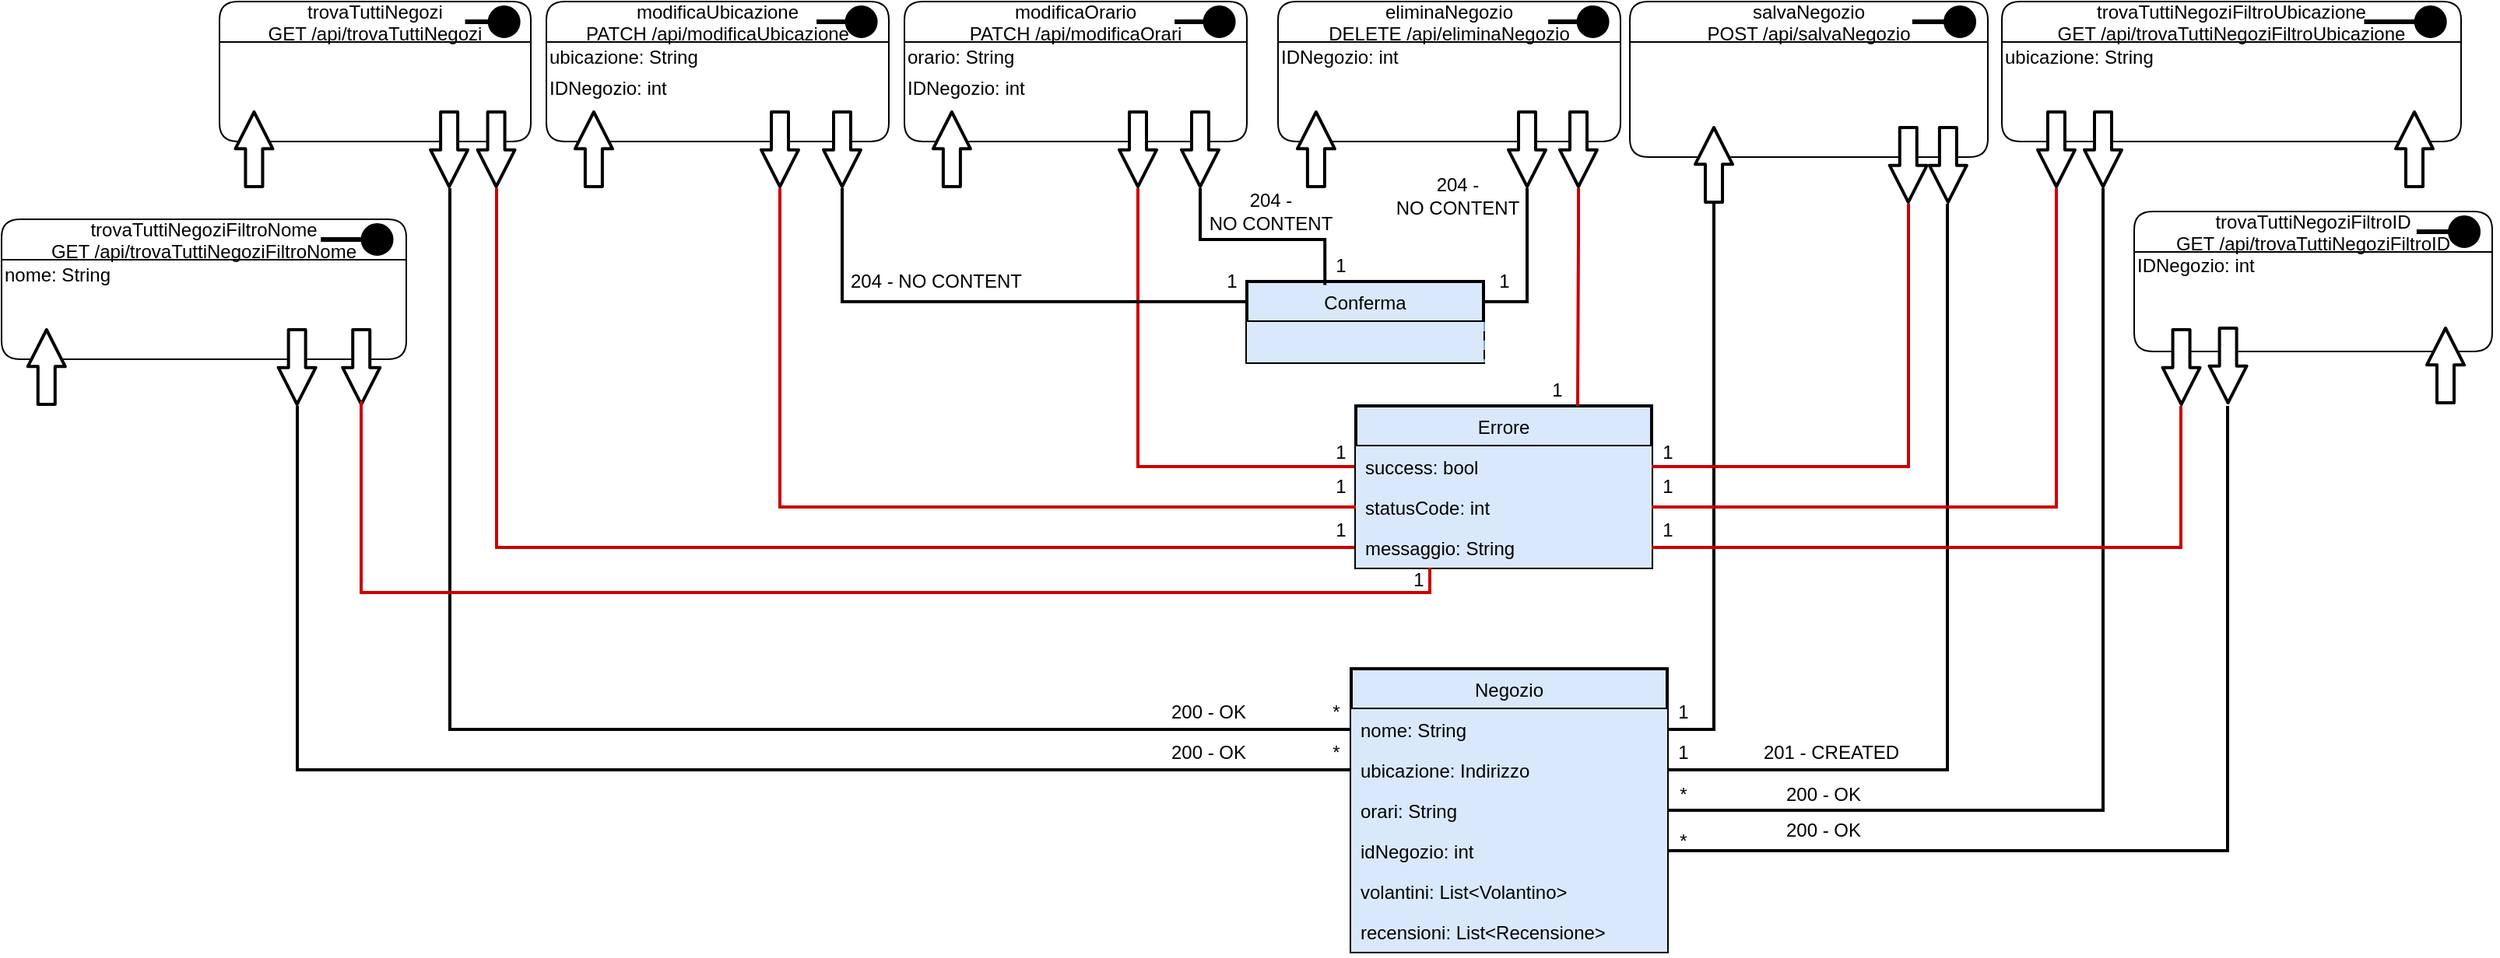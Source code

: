 <mxfile version="14.6.13" type="device"><diagram name="Page-1" id="efa7a0a1-bf9b-a30e-e6df-94a7791c09e9"><mxGraphModel dx="1278" dy="948" grid="1" gridSize="10" guides="1" tooltips="1" connect="1" arrows="1" fold="1" page="1" pageScale="1" pageWidth="826" pageHeight="1169" background="#ffffff" math="0" shadow="0"><root><mxCell id="0"/><mxCell id="1" parent="0"/><mxCell id="uqjgaTVG3SAcRJNr-vyV-13" value="Negozio" style="swimlane;fontStyle=0;align=center;verticalAlign=top;childLayout=stackLayout;horizontal=1;startSize=26;horizontalStack=0;resizeParent=1;resizeLast=0;collapsible=1;marginBottom=0;rounded=0;shadow=0;strokeWidth=2;fillColor=#dae8fc;" parent="1" vertex="1"><mxGeometry x="867" y="759" width="203" height="182" as="geometry"><mxRectangle x="870" y="640" width="160" height="26" as="alternateBounds"/></mxGeometry></mxCell><mxCell id="uqjgaTVG3SAcRJNr-vyV-14" value="nome: String" style="text;align=left;verticalAlign=top;spacingLeft=4;spacingRight=4;overflow=hidden;rotatable=0;points=[[0,0.5],[1,0.5]];portConstraint=eastwest;fillColor=#dae8fc;" parent="uqjgaTVG3SAcRJNr-vyV-13" vertex="1"><mxGeometry y="26" width="203" height="26" as="geometry"/></mxCell><mxCell id="uqjgaTVG3SAcRJNr-vyV-15" value="ubicazione: Indirizzo" style="text;align=left;verticalAlign=top;spacingLeft=4;spacingRight=4;overflow=hidden;rotatable=0;points=[[0,0.5],[1,0.5]];portConstraint=eastwest;rounded=0;shadow=0;html=0;fillColor=#dae8fc;" parent="uqjgaTVG3SAcRJNr-vyV-13" vertex="1"><mxGeometry y="52" width="203" height="26" as="geometry"/></mxCell><mxCell id="uqjgaTVG3SAcRJNr-vyV-16" value="orari: String" style="text;align=left;verticalAlign=top;spacingLeft=4;spacingRight=4;overflow=hidden;rotatable=0;points=[[0,0.5],[1,0.5]];portConstraint=eastwest;rounded=0;shadow=0;html=0;fillColor=#dae8fc;" parent="uqjgaTVG3SAcRJNr-vyV-13" vertex="1"><mxGeometry y="78" width="203" height="26" as="geometry"/></mxCell><mxCell id="uqjgaTVG3SAcRJNr-vyV-17" value="idNegozio: int" style="text;align=left;verticalAlign=top;spacingLeft=4;spacingRight=4;overflow=hidden;rotatable=0;points=[[0,0.5],[1,0.5]];portConstraint=eastwest;rounded=0;shadow=0;html=0;fillColor=#dae8fc;" parent="uqjgaTVG3SAcRJNr-vyV-13" vertex="1"><mxGeometry y="104" width="203" height="26" as="geometry"/></mxCell><mxCell id="YFoO6ORFEUp5DhpsUJtH-15" value="volantini: List&lt;Volantino&gt;" style="text;align=left;verticalAlign=top;spacingLeft=4;spacingRight=4;overflow=hidden;rotatable=0;points=[[0,0.5],[1,0.5]];portConstraint=eastwest;rounded=0;shadow=0;html=0;fillColor=#dae8fc;" parent="uqjgaTVG3SAcRJNr-vyV-13" vertex="1"><mxGeometry y="130" width="203" height="26" as="geometry"/></mxCell><mxCell id="YFoO6ORFEUp5DhpsUJtH-16" value="recensioni: List&lt;Recensione&gt;" style="text;align=left;verticalAlign=top;spacingLeft=4;spacingRight=4;overflow=hidden;rotatable=0;points=[[0,0.5],[1,0.5]];portConstraint=eastwest;rounded=0;shadow=0;html=0;fillColor=#dae8fc;" parent="uqjgaTVG3SAcRJNr-vyV-13" vertex="1"><mxGeometry y="156" width="203" height="26" as="geometry"/></mxCell><mxCell id="uqjgaTVG3SAcRJNr-vyV-42" value="Errore" style="swimlane;fontStyle=0;align=center;verticalAlign=top;childLayout=stackLayout;horizontal=1;startSize=26;horizontalStack=0;resizeParent=1;resizeLast=0;collapsible=1;marginBottom=0;rounded=0;shadow=0;strokeWidth=2;fillColor=#dae8fc;" parent="1" vertex="1"><mxGeometry x="870" y="590" width="190" height="104" as="geometry"><mxRectangle x="800" y="500" width="160" height="26" as="alternateBounds"/></mxGeometry></mxCell><mxCell id="uqjgaTVG3SAcRJNr-vyV-43" value="success: bool" style="text;align=left;verticalAlign=top;spacingLeft=4;spacingRight=4;overflow=hidden;rotatable=0;points=[[0,0.5],[1,0.5]];portConstraint=eastwest;fillColor=#dae8fc;" parent="uqjgaTVG3SAcRJNr-vyV-42" vertex="1"><mxGeometry y="26" width="190" height="26" as="geometry"/></mxCell><mxCell id="uqjgaTVG3SAcRJNr-vyV-44" value="statusCode: int" style="text;align=left;verticalAlign=top;spacingLeft=4;spacingRight=4;overflow=hidden;rotatable=0;points=[[0,0.5],[1,0.5]];portConstraint=eastwest;rounded=0;shadow=0;html=0;fillColor=#dae8fc;" parent="uqjgaTVG3SAcRJNr-vyV-42" vertex="1"><mxGeometry y="52" width="190" height="26" as="geometry"/></mxCell><mxCell id="uqjgaTVG3SAcRJNr-vyV-45" value="messaggio: String" style="text;align=left;verticalAlign=top;spacingLeft=4;spacingRight=4;overflow=hidden;rotatable=0;points=[[0,0.5],[1,0.5]];portConstraint=eastwest;rounded=0;shadow=0;html=0;fillColor=#dae8fc;" parent="uqjgaTVG3SAcRJNr-vyV-42" vertex="1"><mxGeometry y="78" width="190" height="26" as="geometry"/></mxCell><mxCell id="uqjgaTVG3SAcRJNr-vyV-80" value="" style="group" parent="1" vertex="1" connectable="0"><mxGeometry x="820" y="330" width="220" height="120" as="geometry"/></mxCell><mxCell id="uqjgaTVG3SAcRJNr-vyV-81" value="eliminaNegozio&#10;DELETE /api/eliminaNegozio" style="swimlane;fontStyle=0;childLayout=stackLayout;horizontal=1;startSize=26;fillColor=none;horizontalStack=0;resizeParent=1;resizeParentMax=0;resizeLast=0;collapsible=1;marginBottom=0;rounded=1;" parent="uqjgaTVG3SAcRJNr-vyV-80" vertex="1"><mxGeometry width="220" height="90" as="geometry"/></mxCell><mxCell id="uqjgaTVG3SAcRJNr-vyV-82" value="" style="html=1;verticalAlign=bottom;startArrow=circle;startFill=1;endArrow=none;startSize=6;endSize=8;endFill=0;strokeWidth=3;targetPerimeterSpacing=1;jumpSize=7;" parent="uqjgaTVG3SAcRJNr-vyV-80" edge="1"><mxGeometry width="80" relative="1" as="geometry"><mxPoint x="214.296" y="13" as="sourcePoint"/><mxPoint x="173.556" y="13" as="targetPoint"/></mxGeometry></mxCell><mxCell id="uqjgaTVG3SAcRJNr-vyV-83" value="" style="shape=flexArrow;endArrow=classic;html=1;targetPerimeterSpacing=1;strokeWidth=2;endWidth=11.034;endSize=7.228;fillColor=#ffffff;" parent="uqjgaTVG3SAcRJNr-vyV-80" edge="1"><mxGeometry width="50" height="50" relative="1" as="geometry"><mxPoint x="24.444" y="120" as="sourcePoint"/><mxPoint x="24.444" y="70" as="targetPoint"/></mxGeometry></mxCell><mxCell id="uqjgaTVG3SAcRJNr-vyV-84" value="" style="shape=flexArrow;endArrow=classic;html=1;targetPerimeterSpacing=1;strokeWidth=2;endWidth=11.034;endSize=7.228;fillColor=#ffffff;" parent="uqjgaTVG3SAcRJNr-vyV-80" edge="1"><mxGeometry width="50" height="50" relative="1" as="geometry"><mxPoint x="193" y="70" as="sourcePoint"/><mxPoint x="193" y="120" as="targetPoint"/></mxGeometry></mxCell><mxCell id="uqjgaTVG3SAcRJNr-vyV-85" value="" style="shape=flexArrow;endArrow=classic;html=1;targetPerimeterSpacing=1;strokeWidth=2;endWidth=11.034;endSize=7.228;fillColor=#ffffff;rounded=1;" parent="uqjgaTVG3SAcRJNr-vyV-80" edge="1"><mxGeometry width="50" height="50" relative="1" as="geometry"><mxPoint x="160.001" y="70.0" as="sourcePoint"/><mxPoint x="160.001" y="120" as="targetPoint"/></mxGeometry></mxCell><mxCell id="uqjgaTVG3SAcRJNr-vyV-86" value="IDNegozio: int" style="text;html=1;align=left;verticalAlign=middle;resizable=0;points=[];autosize=1;strokeColor=none;" parent="1" vertex="1"><mxGeometry x="820" y="356" width="90" height="20" as="geometry"/></mxCell><mxCell id="uqjgaTVG3SAcRJNr-vyV-87" value="" style="endArrow=none;html=1;targetPerimeterSpacing=1;strokeWidth=2;fillColor=#ffffff;edgeStyle=orthogonalEdgeStyle;rounded=0;endFill=0;entryX=1;entryY=0.25;entryDx=0;entryDy=0;" parent="1" target="uqjgaTVG3SAcRJNr-vyV-89" edge="1"><mxGeometry width="50" height="50" relative="1" as="geometry"><mxPoint x="980" y="450" as="sourcePoint"/><mxPoint x="1159" y="589.5" as="targetPoint"/><Array as="points"><mxPoint x="980" y="523"/></Array></mxGeometry></mxCell><mxCell id="uqjgaTVG3SAcRJNr-vyV-88" value="1" style="text;html=1;align=center;verticalAlign=middle;resizable=0;points=[];autosize=1;strokeColor=none;" parent="1" vertex="1"><mxGeometry x="955" y="500" width="20" height="20" as="geometry"/></mxCell><mxCell id="uqjgaTVG3SAcRJNr-vyV-89" value="Conferma" style="swimlane;fontStyle=0;align=center;verticalAlign=top;childLayout=stackLayout;horizontal=1;startSize=26;horizontalStack=0;resizeParent=1;resizeLast=0;collapsible=1;marginBottom=0;rounded=0;shadow=0;strokeWidth=2;fillColor=#dae8fc;swimlaneFillColor=none;separatorColor=#7EA6E0;noLabel=0;portConstraintRotation=0;" parent="1" vertex="1"><mxGeometry x="800" y="510" width="152" height="52" as="geometry"><mxRectangle x="1140" y="536" width="160" height="26" as="alternateBounds"/></mxGeometry></mxCell><mxCell id="uqjgaTVG3SAcRJNr-vyV-93" value="" style="text;align=left;verticalAlign=top;spacingLeft=4;spacingRight=4;overflow=hidden;rotatable=0;points=[[0,0.5],[1,0.5]];portConstraint=eastwest;rounded=0;shadow=0;html=0;fillColor=#dae8fc;" parent="uqjgaTVG3SAcRJNr-vyV-89" vertex="1"><mxGeometry y="26" width="152" height="26" as="geometry"/></mxCell><mxCell id="uqjgaTVG3SAcRJNr-vyV-94" value="" style="endArrow=none;html=1;targetPerimeterSpacing=1;strokeWidth=2;fillColor=#ffffff;edgeStyle=orthogonalEdgeStyle;rounded=0;entryX=0.75;entryY=0;entryDx=0;entryDy=0;endFill=0;strokeColor=#CC0000;" parent="1" target="uqjgaTVG3SAcRJNr-vyV-42" edge="1"><mxGeometry width="50" height="50" relative="1" as="geometry"><mxPoint x="1013" y="450" as="sourcePoint"/><mxPoint x="1165" y="508" as="targetPoint"/><Array as="points"><mxPoint x="1013" y="450"/><mxPoint x="1013" y="480"/><mxPoint x="1013" y="480"/></Array></mxGeometry></mxCell><mxCell id="uqjgaTVG3SAcRJNr-vyV-95" value="1" style="text;html=1;align=center;verticalAlign=middle;resizable=0;points=[];autosize=1;strokeColor=none;" parent="1" vertex="1"><mxGeometry x="989" y="570" width="20" height="20" as="geometry"/></mxCell><mxCell id="uqjgaTVG3SAcRJNr-vyV-96" value="204 - &lt;br&gt;NO CONTENT" style="text;html=1;align=center;verticalAlign=middle;resizable=0;points=[];autosize=1;strokeColor=none;" parent="1" vertex="1"><mxGeometry x="890" y="440" width="90" height="30" as="geometry"/></mxCell><mxCell id="uqjgaTVG3SAcRJNr-vyV-98" value="" style="group" parent="1" vertex="1" connectable="0"><mxGeometry x="1046" y="330" width="230" height="120" as="geometry"/></mxCell><mxCell id="uqjgaTVG3SAcRJNr-vyV-99" value="salvaNegozio&#10;POST /api/salvaNegozio" style="swimlane;fontStyle=0;childLayout=stackLayout;horizontal=1;startSize=26;fillColor=none;horizontalStack=0;resizeParent=1;resizeParentMax=0;resizeLast=0;collapsible=1;marginBottom=0;rounded=1;" parent="uqjgaTVG3SAcRJNr-vyV-98" vertex="1"><mxGeometry width="230" height="100" as="geometry"/></mxCell><mxCell id="uqjgaTVG3SAcRJNr-vyV-103" value="" style="shape=flexArrow;endArrow=classic;html=1;targetPerimeterSpacing=1;strokeWidth=2;endWidth=11.034;endSize=7.228;fillColor=#ffffff;rounded=1;" parent="uqjgaTVG3SAcRJNr-vyV-99" edge="1"><mxGeometry width="50" height="50" relative="1" as="geometry"><mxPoint x="178.889" y="80.0" as="sourcePoint"/><mxPoint x="178.889" y="130" as="targetPoint"/></mxGeometry></mxCell><mxCell id="uqjgaTVG3SAcRJNr-vyV-102" value="" style="shape=flexArrow;endArrow=classic;html=1;targetPerimeterSpacing=1;strokeWidth=2;endWidth=11.034;endSize=7.228;fillColor=#ffffff;" parent="uqjgaTVG3SAcRJNr-vyV-99" edge="1"><mxGeometry width="50" height="50" relative="1" as="geometry"><mxPoint x="204.444" y="80" as="sourcePoint"/><mxPoint x="204.444" y="130" as="targetPoint"/></mxGeometry></mxCell><mxCell id="uqjgaTVG3SAcRJNr-vyV-101" value="" style="shape=flexArrow;endArrow=classic;html=1;targetPerimeterSpacing=1;strokeWidth=2;endWidth=11.034;endSize=7.228;fillColor=#ffffff;" parent="uqjgaTVG3SAcRJNr-vyV-99" edge="1"><mxGeometry width="50" height="50" relative="1" as="geometry"><mxPoint x="54.004" y="130" as="sourcePoint"/><mxPoint x="54.004" y="80" as="targetPoint"/></mxGeometry></mxCell><mxCell id="uqjgaTVG3SAcRJNr-vyV-100" value="" style="html=1;verticalAlign=bottom;startArrow=circle;startFill=1;endArrow=none;startSize=6;endSize=8;endFill=0;strokeWidth=3;targetPerimeterSpacing=1;jumpSize=7;" parent="uqjgaTVG3SAcRJNr-vyV-98" edge="1"><mxGeometry width="80" relative="1" as="geometry"><mxPoint x="224.037" y="13" as="sourcePoint"/><mxPoint x="181.444" y="13" as="targetPoint"/></mxGeometry></mxCell><mxCell id="uqjgaTVG3SAcRJNr-vyV-108" style="edgeStyle=orthogonalEdgeStyle;rounded=0;jumpSize=7;orthogonalLoop=1;jettySize=auto;html=1;endArrow=none;endFill=0;targetPerimeterSpacing=1;strokeWidth=2;fillColor=#ffffff;exitX=1;exitY=0.5;exitDx=0;exitDy=0;" parent="1" source="uqjgaTVG3SAcRJNr-vyV-14" edge="1"><mxGeometry relative="1" as="geometry"><mxPoint x="1100" y="460" as="targetPoint"/><mxPoint x="1060" y="708" as="sourcePoint"/><Array as="points"><mxPoint x="1100" y="798"/></Array></mxGeometry></mxCell><mxCell id="uqjgaTVG3SAcRJNr-vyV-109" value="1" style="text;html=1;align=center;verticalAlign=middle;resizable=0;points=[];autosize=1;strokeColor=none;" parent="1" vertex="1"><mxGeometry x="1070" y="777" width="20" height="20" as="geometry"/></mxCell><mxCell id="uqjgaTVG3SAcRJNr-vyV-112" value="201 - CREATED" style="text;html=1;align=center;verticalAlign=middle;resizable=0;points=[];autosize=1;strokeColor=none;" parent="1" vertex="1"><mxGeometry x="1125" y="803" width="100" height="20" as="geometry"/></mxCell><mxCell id="uqjgaTVG3SAcRJNr-vyV-113" value="1" style="text;html=1;align=center;verticalAlign=middle;resizable=0;points=[];autosize=1;strokeColor=none;" parent="1" vertex="1"><mxGeometry x="1070" y="803" width="20" height="20" as="geometry"/></mxCell><mxCell id="uqjgaTVG3SAcRJNr-vyV-115" style="edgeStyle=orthogonalEdgeStyle;rounded=0;jumpSize=7;orthogonalLoop=1;jettySize=auto;html=1;endArrow=none;endFill=0;targetPerimeterSpacing=1;strokeWidth=2;fillColor=#ffffff;exitX=1;exitY=0.5;exitDx=0;exitDy=0;strokeColor=#CC0000;" parent="1" source="uqjgaTVG3SAcRJNr-vyV-43" edge="1"><mxGeometry relative="1" as="geometry"><mxPoint x="1225" y="460" as="targetPoint"/><mxPoint x="1080" y="609" as="sourcePoint"/><Array as="points"><mxPoint x="1225" y="629"/></Array></mxGeometry></mxCell><mxCell id="uqjgaTVG3SAcRJNr-vyV-116" value="1" style="text;html=1;align=center;verticalAlign=middle;resizable=0;points=[];autosize=1;strokeColor=none;" parent="1" vertex="1"><mxGeometry x="1060" y="610" width="20" height="20" as="geometry"/></mxCell><mxCell id="YFoO6ORFEUp5DhpsUJtH-45" style="edgeStyle=orthogonalEdgeStyle;rounded=0;jumpSize=7;orthogonalLoop=1;jettySize=auto;html=1;endArrow=none;endFill=0;targetPerimeterSpacing=1;strokeWidth=2;fillColor=#ffffff;exitX=1;exitY=0.5;exitDx=0;exitDy=0;" parent="1" source="uqjgaTVG3SAcRJNr-vyV-15" edge="1"><mxGeometry relative="1" as="geometry"><mxPoint x="1250" y="460" as="targetPoint"/><mxPoint x="1130" y="737.008" as="sourcePoint"/><Array as="points"><mxPoint x="1250" y="824"/></Array></mxGeometry></mxCell><mxCell id="B47zHpZeq-gsEh7ucnYr-2" value="" style="group" parent="1" vertex="1" connectable="0"><mxGeometry x="580" y="330" width="220" height="120" as="geometry"/></mxCell><mxCell id="B47zHpZeq-gsEh7ucnYr-3" value="modificaOrario&#10;PATCH /api/modificaOrari" style="swimlane;fontStyle=0;childLayout=stackLayout;horizontal=1;startSize=26;fillColor=none;horizontalStack=0;resizeParent=1;resizeParentMax=0;resizeLast=0;collapsible=1;marginBottom=0;rounded=1;" parent="B47zHpZeq-gsEh7ucnYr-2" vertex="1"><mxGeometry width="220" height="90" as="geometry"/></mxCell><mxCell id="B47zHpZeq-gsEh7ucnYr-7" value="" style="shape=flexArrow;endArrow=classic;html=1;targetPerimeterSpacing=1;strokeWidth=2;endWidth=11.034;endSize=7.228;fillColor=#ffffff;rounded=1;" parent="B47zHpZeq-gsEh7ucnYr-3" edge="1"><mxGeometry width="50" height="50" relative="1" as="geometry"><mxPoint x="150.001" y="70.0" as="sourcePoint"/><mxPoint x="150.001" y="120" as="targetPoint"/></mxGeometry></mxCell><mxCell id="B47zHpZeq-gsEh7ucnYr-6" value="" style="shape=flexArrow;endArrow=classic;html=1;targetPerimeterSpacing=1;strokeWidth=2;endWidth=11.034;endSize=7.228;fillColor=#ffffff;" parent="B47zHpZeq-gsEh7ucnYr-3" edge="1"><mxGeometry width="50" height="50" relative="1" as="geometry"><mxPoint x="190" y="70" as="sourcePoint"/><mxPoint x="190" y="120" as="targetPoint"/></mxGeometry></mxCell><mxCell id="B47zHpZeq-gsEh7ucnYr-4" value="" style="html=1;verticalAlign=bottom;startArrow=circle;startFill=1;endArrow=none;startSize=6;endSize=8;endFill=0;strokeWidth=3;targetPerimeterSpacing=1;jumpSize=7;" parent="B47zHpZeq-gsEh7ucnYr-2" edge="1"><mxGeometry width="80" relative="1" as="geometry"><mxPoint x="214.296" y="13" as="sourcePoint"/><mxPoint x="173.556" y="13" as="targetPoint"/></mxGeometry></mxCell><mxCell id="B47zHpZeq-gsEh7ucnYr-5" value="" style="shape=flexArrow;endArrow=classic;html=1;targetPerimeterSpacing=1;strokeWidth=2;endWidth=11.034;endSize=7.228;fillColor=#ffffff;" parent="B47zHpZeq-gsEh7ucnYr-2" edge="1"><mxGeometry width="50" height="50" relative="1" as="geometry"><mxPoint x="30.444" y="120" as="sourcePoint"/><mxPoint x="30.444" y="70" as="targetPoint"/></mxGeometry></mxCell><mxCell id="B47zHpZeq-gsEh7ucnYr-10" value="" style="endArrow=none;html=1;targetPerimeterSpacing=1;strokeWidth=2;fillColor=#ffffff;edgeStyle=orthogonalEdgeStyle;rounded=0;endFill=0;entryX=0.007;entryY=1.11;entryDx=0;entryDy=0;entryPerimeter=0;" parent="1" target="B47zHpZeq-gsEh7ucnYr-12" edge="1"><mxGeometry width="50" height="50" relative="1" as="geometry"><mxPoint x="770" y="450" as="sourcePoint"/><mxPoint x="878" y="483" as="targetPoint"/><Array as="points"><mxPoint x="770" y="483"/><mxPoint x="850" y="483"/></Array></mxGeometry></mxCell><mxCell id="B47zHpZeq-gsEh7ucnYr-11" value="204 - &lt;br&gt;NO CONTENT" style="text;html=1;align=center;verticalAlign=middle;resizable=0;points=[];autosize=1;strokeColor=none;" parent="1" vertex="1"><mxGeometry x="770" y="450" width="90" height="30" as="geometry"/></mxCell><mxCell id="B47zHpZeq-gsEh7ucnYr-12" value="1" style="text;html=1;align=center;verticalAlign=middle;resizable=0;points=[];autosize=1;strokeColor=none;" parent="1" vertex="1"><mxGeometry x="850" y="490" width="20" height="20" as="geometry"/></mxCell><mxCell id="B47zHpZeq-gsEh7ucnYr-13" value="" style="endArrow=none;html=1;targetPerimeterSpacing=1;strokeWidth=2;fillColor=#ffffff;edgeStyle=orthogonalEdgeStyle;rounded=0;endFill=0;strokeColor=#CC0000;" parent="1" edge="1"><mxGeometry width="50" height="50" relative="1" as="geometry"><mxPoint x="730" y="450" as="sourcePoint"/><mxPoint x="869" y="629" as="targetPoint"/><Array as="points"><mxPoint x="730" y="629"/></Array></mxGeometry></mxCell><mxCell id="B47zHpZeq-gsEh7ucnYr-14" value="1" style="text;html=1;align=center;verticalAlign=middle;resizable=0;points=[];autosize=1;strokeColor=none;" parent="1" vertex="1"><mxGeometry x="850" y="610" width="20" height="20" as="geometry"/></mxCell><mxCell id="B47zHpZeq-gsEh7ucnYr-16" value="orario: String" style="text;html=1;align=left;verticalAlign=middle;resizable=0;points=[];autosize=1;strokeColor=none;" parent="1" vertex="1"><mxGeometry x="580" y="356" width="80" height="20" as="geometry"/></mxCell><mxCell id="B47zHpZeq-gsEh7ucnYr-17" value="IDNegozio: int" style="text;html=1;align=left;verticalAlign=middle;resizable=0;points=[];autosize=1;strokeColor=none;" parent="1" vertex="1"><mxGeometry x="580" y="376" width="90" height="20" as="geometry"/></mxCell><mxCell id="B47zHpZeq-gsEh7ucnYr-19" value="" style="group" parent="1" vertex="1" connectable="0"><mxGeometry x="350" y="330" width="220" height="120" as="geometry"/></mxCell><mxCell id="B47zHpZeq-gsEh7ucnYr-20" value="modificaUbicazione&#10;PATCH /api/modificaUbicazione" style="swimlane;fontStyle=0;childLayout=stackLayout;horizontal=1;startSize=26;fillColor=none;horizontalStack=0;resizeParent=1;resizeParentMax=0;resizeLast=0;collapsible=1;marginBottom=0;rounded=1;" parent="B47zHpZeq-gsEh7ucnYr-19" vertex="1"><mxGeometry width="220" height="90" as="geometry"/></mxCell><mxCell id="B47zHpZeq-gsEh7ucnYr-21" value="" style="shape=flexArrow;endArrow=classic;html=1;targetPerimeterSpacing=1;strokeWidth=2;endWidth=11.034;endSize=7.228;fillColor=#ffffff;rounded=1;" parent="B47zHpZeq-gsEh7ucnYr-20" edge="1"><mxGeometry width="50" height="50" relative="1" as="geometry"><mxPoint x="150.001" y="70.0" as="sourcePoint"/><mxPoint x="150.001" y="120" as="targetPoint"/></mxGeometry></mxCell><mxCell id="B47zHpZeq-gsEh7ucnYr-22" value="" style="shape=flexArrow;endArrow=classic;html=1;targetPerimeterSpacing=1;strokeWidth=2;endWidth=11.034;endSize=7.228;fillColor=#ffffff;" parent="B47zHpZeq-gsEh7ucnYr-20" edge="1"><mxGeometry width="50" height="50" relative="1" as="geometry"><mxPoint x="190" y="70" as="sourcePoint"/><mxPoint x="190" y="120" as="targetPoint"/></mxGeometry></mxCell><mxCell id="B47zHpZeq-gsEh7ucnYr-23" value="" style="html=1;verticalAlign=bottom;startArrow=circle;startFill=1;endArrow=none;startSize=6;endSize=8;endFill=0;strokeWidth=3;targetPerimeterSpacing=1;jumpSize=7;" parent="B47zHpZeq-gsEh7ucnYr-19" edge="1"><mxGeometry width="80" relative="1" as="geometry"><mxPoint x="214.296" y="13" as="sourcePoint"/><mxPoint x="173.556" y="13" as="targetPoint"/></mxGeometry></mxCell><mxCell id="B47zHpZeq-gsEh7ucnYr-24" value="" style="shape=flexArrow;endArrow=classic;html=1;targetPerimeterSpacing=1;strokeWidth=2;endWidth=11.034;endSize=7.228;fillColor=#ffffff;" parent="B47zHpZeq-gsEh7ucnYr-19" edge="1"><mxGeometry width="50" height="50" relative="1" as="geometry"><mxPoint x="30.444" y="120" as="sourcePoint"/><mxPoint x="30.444" y="70" as="targetPoint"/></mxGeometry></mxCell><mxCell id="B47zHpZeq-gsEh7ucnYr-25" value="ubicazione: String" style="text;html=1;align=left;verticalAlign=middle;resizable=0;points=[];autosize=1;strokeColor=none;" parent="1" vertex="1"><mxGeometry x="350" y="356" width="110" height="20" as="geometry"/></mxCell><mxCell id="B47zHpZeq-gsEh7ucnYr-26" value="IDNegozio: int" style="text;html=1;align=left;verticalAlign=middle;resizable=0;points=[];autosize=1;strokeColor=none;" parent="1" vertex="1"><mxGeometry x="350" y="376" width="90" height="20" as="geometry"/></mxCell><mxCell id="B47zHpZeq-gsEh7ucnYr-27" value="" style="endArrow=none;html=1;targetPerimeterSpacing=1;strokeWidth=2;fillColor=#ffffff;edgeStyle=orthogonalEdgeStyle;rounded=0;endFill=0;entryX=0;entryY=0.25;entryDx=0;entryDy=0;" parent="1" target="uqjgaTVG3SAcRJNr-vyV-89" edge="1"><mxGeometry width="50" height="50" relative="1" as="geometry"><mxPoint x="540" y="450" as="sourcePoint"/><mxPoint x="714" y="550" as="targetPoint"/><Array as="points"><mxPoint x="540" y="523"/></Array></mxGeometry></mxCell><mxCell id="B47zHpZeq-gsEh7ucnYr-28" value="204 - NO CONTENT" style="text;html=1;align=center;verticalAlign=middle;resizable=0;points=[];autosize=1;strokeColor=none;" parent="1" vertex="1"><mxGeometry x="535" y="500" width="130" height="20" as="geometry"/></mxCell><mxCell id="B47zHpZeq-gsEh7ucnYr-29" value="1" style="text;html=1;align=center;verticalAlign=middle;resizable=0;points=[];autosize=1;strokeColor=none;" parent="1" vertex="1"><mxGeometry x="780" y="500" width="20" height="20" as="geometry"/></mxCell><mxCell id="B47zHpZeq-gsEh7ucnYr-30" value="" style="endArrow=none;html=1;targetPerimeterSpacing=1;strokeWidth=2;fillColor=#ffffff;edgeStyle=orthogonalEdgeStyle;rounded=0;endFill=0;entryX=0;entryY=0.5;entryDx=0;entryDy=0;strokeColor=#CC0000;" parent="1" target="uqjgaTVG3SAcRJNr-vyV-44" edge="1"><mxGeometry width="50" height="50" relative="1" as="geometry"><mxPoint x="500" y="450" as="sourcePoint"/><mxPoint x="879" y="639" as="targetPoint"/><Array as="points"><mxPoint x="500" y="460"/><mxPoint x="500" y="655"/></Array></mxGeometry></mxCell><mxCell id="B47zHpZeq-gsEh7ucnYr-31" value="1" style="text;html=1;align=center;verticalAlign=middle;resizable=0;points=[];autosize=1;strokeColor=none;" parent="1" vertex="1"><mxGeometry x="850" y="632" width="20" height="20" as="geometry"/></mxCell><mxCell id="B47zHpZeq-gsEh7ucnYr-32" value="" style="group" parent="1" vertex="1" connectable="0"><mxGeometry x="140" y="330" width="200" height="120" as="geometry"/></mxCell><mxCell id="B47zHpZeq-gsEh7ucnYr-33" value="trovaTuttiNegozi&#10;GET /api/trovaTuttiNegozi" style="swimlane;fontStyle=0;childLayout=stackLayout;horizontal=1;startSize=26;fillColor=none;horizontalStack=0;resizeParent=1;resizeParentMax=0;resizeLast=0;collapsible=1;marginBottom=0;rounded=1;" parent="B47zHpZeq-gsEh7ucnYr-32" vertex="1"><mxGeometry width="200" height="90" as="geometry"/></mxCell><mxCell id="B47zHpZeq-gsEh7ucnYr-34" value="" style="html=1;verticalAlign=bottom;startArrow=circle;startFill=1;endArrow=none;startSize=6;endSize=8;endFill=0;strokeWidth=3;targetPerimeterSpacing=1;jumpSize=7;" parent="B47zHpZeq-gsEh7ucnYr-32" edge="1"><mxGeometry width="80" relative="1" as="geometry"><mxPoint x="194.815" y="13" as="sourcePoint"/><mxPoint x="157.778" y="13" as="targetPoint"/></mxGeometry></mxCell><mxCell id="B47zHpZeq-gsEh7ucnYr-35" value="" style="shape=flexArrow;endArrow=classic;html=1;targetPerimeterSpacing=1;strokeWidth=2;endWidth=11.034;endSize=7.228;fillColor=#ffffff;" parent="B47zHpZeq-gsEh7ucnYr-32" edge="1"><mxGeometry width="50" height="50" relative="1" as="geometry"><mxPoint x="22.222" y="120" as="sourcePoint"/><mxPoint x="22.222" y="70" as="targetPoint"/></mxGeometry></mxCell><mxCell id="B47zHpZeq-gsEh7ucnYr-36" value="" style="shape=flexArrow;endArrow=classic;html=1;targetPerimeterSpacing=1;strokeWidth=2;endWidth=11.034;endSize=7.228;fillColor=#ffffff;" parent="B47zHpZeq-gsEh7ucnYr-32" edge="1"><mxGeometry width="50" height="50" relative="1" as="geometry"><mxPoint x="177.778" y="70" as="sourcePoint"/><mxPoint x="177.778" y="120" as="targetPoint"/></mxGeometry></mxCell><mxCell id="B47zHpZeq-gsEh7ucnYr-37" value="" style="shape=flexArrow;endArrow=classic;html=1;targetPerimeterSpacing=1;strokeWidth=2;endWidth=11.034;endSize=7.228;fillColor=#ffffff;rounded=1;" parent="B47zHpZeq-gsEh7ucnYr-32" edge="1"><mxGeometry width="50" height="50" relative="1" as="geometry"><mxPoint x="147.556" y="70.0" as="sourcePoint"/><mxPoint x="147.556" y="120" as="targetPoint"/></mxGeometry></mxCell><mxCell id="B47zHpZeq-gsEh7ucnYr-39" value="" style="endArrow=none;html=1;targetPerimeterSpacing=1;strokeWidth=2;fillColor=#ffffff;edgeStyle=orthogonalEdgeStyle;rounded=0;endFill=0;strokeColor=#CC0000;" parent="1" target="uqjgaTVG3SAcRJNr-vyV-45" edge="1"><mxGeometry width="50" height="50" relative="1" as="geometry"><mxPoint x="318" y="450" as="sourcePoint"/><mxPoint x="688" y="687" as="targetPoint"/><Array as="points"><mxPoint x="318" y="681"/></Array></mxGeometry></mxCell><mxCell id="B47zHpZeq-gsEh7ucnYr-40" value="1" style="text;html=1;align=center;verticalAlign=middle;resizable=0;points=[];autosize=1;strokeColor=none;" parent="1" vertex="1"><mxGeometry x="850" y="660" width="20" height="20" as="geometry"/></mxCell><mxCell id="B47zHpZeq-gsEh7ucnYr-41" value="" style="endArrow=none;html=1;targetPerimeterSpacing=1;strokeWidth=2;fillColor=#ffffff;edgeStyle=orthogonalEdgeStyle;rounded=0;endFill=0;entryX=0;entryY=0.5;entryDx=0;entryDy=0;" parent="1" target="uqjgaTVG3SAcRJNr-vyV-14" edge="1"><mxGeometry width="50" height="50" relative="1" as="geometry"><mxPoint x="288" y="450" as="sourcePoint"/><mxPoint x="865" y="769" as="targetPoint"/><Array as="points"><mxPoint x="288" y="798"/></Array></mxGeometry></mxCell><mxCell id="B47zHpZeq-gsEh7ucnYr-43" value="*" style="text;html=1;align=center;verticalAlign=middle;resizable=0;points=[];autosize=1;strokeColor=none;" parent="1" vertex="1"><mxGeometry x="847" y="777" width="20" height="20" as="geometry"/></mxCell><mxCell id="B47zHpZeq-gsEh7ucnYr-45" value="" style="group" parent="1" vertex="1" connectable="0"><mxGeometry y="470" width="260" height="120" as="geometry"/></mxCell><mxCell id="B47zHpZeq-gsEh7ucnYr-46" value="trovaTuttiNegoziFiltroNome&#10;GET /api/trovaTuttiNegoziFiltroNome" style="swimlane;fontStyle=0;childLayout=stackLayout;horizontal=1;startSize=26;fillColor=none;horizontalStack=0;resizeParent=1;resizeParentMax=0;resizeLast=0;collapsible=1;marginBottom=0;rounded=1;" parent="B47zHpZeq-gsEh7ucnYr-45" vertex="1"><mxGeometry width="260" height="90" as="geometry"/></mxCell><mxCell id="B47zHpZeq-gsEh7ucnYr-47" value="" style="html=1;verticalAlign=bottom;startArrow=circle;startFill=1;endArrow=none;startSize=6;endSize=8;endFill=0;strokeWidth=3;targetPerimeterSpacing=1;jumpSize=7;" parent="B47zHpZeq-gsEh7ucnYr-45" edge="1"><mxGeometry width="80" relative="1" as="geometry"><mxPoint x="253.259" y="13" as="sourcePoint"/><mxPoint x="205.111" y="13" as="targetPoint"/></mxGeometry></mxCell><mxCell id="B47zHpZeq-gsEh7ucnYr-48" value="" style="shape=flexArrow;endArrow=classic;html=1;targetPerimeterSpacing=1;strokeWidth=2;endWidth=11.034;endSize=7.228;fillColor=#ffffff;" parent="B47zHpZeq-gsEh7ucnYr-45" edge="1"><mxGeometry width="50" height="50" relative="1" as="geometry"><mxPoint x="28.889" y="120" as="sourcePoint"/><mxPoint x="28.889" y="70" as="targetPoint"/></mxGeometry></mxCell><mxCell id="B47zHpZeq-gsEh7ucnYr-49" value="" style="shape=flexArrow;endArrow=classic;html=1;targetPerimeterSpacing=1;strokeWidth=2;endWidth=11.034;endSize=7.228;fillColor=#ffffff;" parent="B47zHpZeq-gsEh7ucnYr-45" edge="1"><mxGeometry width="50" height="50" relative="1" as="geometry"><mxPoint x="231.111" y="70" as="sourcePoint"/><mxPoint x="231.111" y="120" as="targetPoint"/></mxGeometry></mxCell><mxCell id="B47zHpZeq-gsEh7ucnYr-50" value="" style="shape=flexArrow;endArrow=classic;html=1;targetPerimeterSpacing=1;strokeWidth=2;endWidth=11.034;endSize=7.228;fillColor=#ffffff;rounded=1;" parent="B47zHpZeq-gsEh7ucnYr-45" edge="1"><mxGeometry width="50" height="50" relative="1" as="geometry"><mxPoint x="189.822" y="70.0" as="sourcePoint"/><mxPoint x="189.822" y="120" as="targetPoint"/></mxGeometry></mxCell><mxCell id="B47zHpZeq-gsEh7ucnYr-51" value="nome: String" style="text;html=1;align=left;verticalAlign=middle;resizable=0;points=[];autosize=1;strokeColor=none;" parent="1" vertex="1"><mxGeometry y="496" width="80" height="20" as="geometry"/></mxCell><mxCell id="B47zHpZeq-gsEh7ucnYr-52" value="" style="endArrow=none;html=1;targetPerimeterSpacing=1;strokeWidth=2;fillColor=#ffffff;edgeStyle=orthogonalEdgeStyle;rounded=0;endFill=0;entryX=0.25;entryY=1;entryDx=0;entryDy=0;strokeColor=#CC0000;" parent="1" target="uqjgaTVG3SAcRJNr-vyV-42" edge="1"><mxGeometry width="50" height="50" relative="1" as="geometry"><mxPoint x="231" y="587" as="sourcePoint"/><mxPoint x="910" y="700" as="targetPoint"/><Array as="points"><mxPoint x="231" y="710"/><mxPoint x="917" y="710"/></Array></mxGeometry></mxCell><mxCell id="B47zHpZeq-gsEh7ucnYr-53" value="1" style="text;html=1;align=center;verticalAlign=middle;resizable=0;points=[];autosize=1;strokeColor=none;" parent="1" vertex="1"><mxGeometry x="900" y="692" width="20" height="20" as="geometry"/></mxCell><mxCell id="B47zHpZeq-gsEh7ucnYr-54" value="" style="endArrow=none;html=1;targetPerimeterSpacing=1;strokeWidth=2;fillColor=#ffffff;edgeStyle=orthogonalEdgeStyle;rounded=0;endFill=0;entryX=0;entryY=0.5;entryDx=0;entryDy=0;" parent="1" target="uqjgaTVG3SAcRJNr-vyV-15" edge="1"><mxGeometry width="50" height="50" relative="1" as="geometry"><mxPoint x="190" y="590" as="sourcePoint"/><mxPoint x="759" y="819" as="targetPoint"/><Array as="points"><mxPoint x="190" y="824"/></Array></mxGeometry></mxCell><mxCell id="B47zHpZeq-gsEh7ucnYr-55" value="*" style="text;html=1;align=center;verticalAlign=middle;resizable=0;points=[];autosize=1;strokeColor=none;" parent="1" vertex="1"><mxGeometry x="847" y="803" width="20" height="20" as="geometry"/></mxCell><mxCell id="B47zHpZeq-gsEh7ucnYr-56" value="" style="group" parent="1" vertex="1" connectable="0"><mxGeometry x="1285" y="330" width="295" height="120" as="geometry"/></mxCell><mxCell id="B47zHpZeq-gsEh7ucnYr-57" value="trovaTuttiNegoziFiltroUbicazione&#10;GET /api/trovaTuttiNegoziFiltroUbicazione" style="swimlane;fontStyle=0;childLayout=stackLayout;horizontal=1;startSize=26;fillColor=none;horizontalStack=0;resizeParent=1;resizeParentMax=0;resizeLast=0;collapsible=1;marginBottom=0;rounded=1;" parent="B47zHpZeq-gsEh7ucnYr-56" vertex="1"><mxGeometry width="295.0" height="90" as="geometry"/></mxCell><mxCell id="B47zHpZeq-gsEh7ucnYr-58" value="" style="html=1;verticalAlign=bottom;startArrow=circle;startFill=1;endArrow=none;startSize=6;endSize=8;endFill=0;strokeWidth=3;targetPerimeterSpacing=1;jumpSize=7;" parent="B47zHpZeq-gsEh7ucnYr-56" edge="1"><mxGeometry width="80" relative="1" as="geometry"><mxPoint x="287.352" y="13" as="sourcePoint"/><mxPoint x="232.722" y="13" as="targetPoint"/></mxGeometry></mxCell><mxCell id="B47zHpZeq-gsEh7ucnYr-60" value="" style="shape=flexArrow;endArrow=classic;html=1;targetPerimeterSpacing=1;strokeWidth=2;endWidth=11.034;endSize=7.228;fillColor=#ffffff;" parent="B47zHpZeq-gsEh7ucnYr-56" edge="1"><mxGeometry width="50" height="50" relative="1" as="geometry"><mxPoint x="65.002" y="70" as="sourcePoint"/><mxPoint x="65.002" y="120" as="targetPoint"/></mxGeometry></mxCell><mxCell id="B47zHpZeq-gsEh7ucnYr-61" value="" style="shape=flexArrow;endArrow=classic;html=1;targetPerimeterSpacing=1;strokeWidth=2;endWidth=11.034;endSize=7.228;fillColor=#ffffff;rounded=1;" parent="B47zHpZeq-gsEh7ucnYr-56" edge="1"><mxGeometry width="50" height="50" relative="1" as="geometry"><mxPoint x="34.995" y="70.0" as="sourcePoint"/><mxPoint x="34.995" y="120" as="targetPoint"/></mxGeometry></mxCell><mxCell id="B47zHpZeq-gsEh7ucnYr-62" value="ubicazione: String" style="text;html=1;align=left;verticalAlign=middle;resizable=0;points=[];autosize=1;strokeColor=none;" parent="1" vertex="1"><mxGeometry x="1285" y="356" width="110" height="20" as="geometry"/></mxCell><mxCell id="B47zHpZeq-gsEh7ucnYr-64" style="edgeStyle=orthogonalEdgeStyle;rounded=0;jumpSize=7;orthogonalLoop=1;jettySize=auto;html=1;endArrow=none;endFill=0;targetPerimeterSpacing=1;strokeWidth=2;fillColor=#ffffff;exitX=1;exitY=0.5;exitDx=0;exitDy=0;strokeColor=#CC0000;" parent="1" source="uqjgaTVG3SAcRJNr-vyV-44" edge="1"><mxGeometry relative="1" as="geometry"><mxPoint x="1320" y="450" as="targetPoint"/><mxPoint x="1239.0" y="694" as="sourcePoint"/><Array as="points"><mxPoint x="1320" y="655"/></Array></mxGeometry></mxCell><mxCell id="B47zHpZeq-gsEh7ucnYr-65" value="1" style="text;html=1;align=center;verticalAlign=middle;resizable=0;points=[];autosize=1;strokeColor=none;" parent="1" vertex="1"><mxGeometry x="1060" y="632" width="20" height="20" as="geometry"/></mxCell><mxCell id="B47zHpZeq-gsEh7ucnYr-66" style="edgeStyle=orthogonalEdgeStyle;rounded=0;jumpSize=7;orthogonalLoop=1;jettySize=auto;html=1;endArrow=none;endFill=0;targetPerimeterSpacing=1;strokeWidth=2;fillColor=#ffffff;exitX=1;exitY=0.5;exitDx=0;exitDy=0;" parent="1" source="uqjgaTVG3SAcRJNr-vyV-16" edge="1"><mxGeometry relative="1" as="geometry"><mxPoint x="1350" y="450" as="targetPoint"/><mxPoint x="1110.0" y="889.5" as="sourcePoint"/><Array as="points"><mxPoint x="1350" y="850"/></Array></mxGeometry></mxCell><mxCell id="B47zHpZeq-gsEh7ucnYr-67" value="*" style="text;html=1;align=center;verticalAlign=middle;resizable=0;points=[];autosize=1;strokeColor=none;" parent="1" vertex="1"><mxGeometry x="1070" y="830" width="20" height="20" as="geometry"/></mxCell><mxCell id="B47zHpZeq-gsEh7ucnYr-59" value="" style="shape=flexArrow;endArrow=classic;html=1;targetPerimeterSpacing=1;strokeWidth=2;endWidth=11.034;endSize=7.228;fillColor=#ffffff;" parent="1" edge="1"><mxGeometry width="50" height="50" relative="1" as="geometry"><mxPoint x="1549.998" y="450" as="sourcePoint"/><mxPoint x="1549.998" y="400" as="targetPoint"/></mxGeometry></mxCell><mxCell id="B47zHpZeq-gsEh7ucnYr-68" value="" style="group" parent="1" vertex="1" connectable="0"><mxGeometry x="1370" y="465" width="230" height="120" as="geometry"/></mxCell><mxCell id="B47zHpZeq-gsEh7ucnYr-69" value="trovaTuttiNegoziFiltroID&#10;GET /api/trovaTuttiNegoziFiltroID" style="swimlane;fontStyle=0;childLayout=stackLayout;horizontal=1;startSize=26;fillColor=none;horizontalStack=0;resizeParent=1;resizeParentMax=0;resizeLast=0;collapsible=1;marginBottom=0;rounded=1;" parent="B47zHpZeq-gsEh7ucnYr-68" vertex="1"><mxGeometry width="230.0" height="90" as="geometry"/></mxCell><mxCell id="B47zHpZeq-gsEh7ucnYr-73" value="" style="shape=flexArrow;endArrow=classic;html=1;targetPerimeterSpacing=1;strokeWidth=2;endWidth=11.034;endSize=7.228;fillColor=#ffffff;" parent="B47zHpZeq-gsEh7ucnYr-69" edge="1"><mxGeometry width="50" height="50" relative="1" as="geometry"><mxPoint x="199.998" y="124" as="sourcePoint"/><mxPoint x="199.998" y="74" as="targetPoint"/></mxGeometry></mxCell><mxCell id="B47zHpZeq-gsEh7ucnYr-71" value="" style="shape=flexArrow;endArrow=classic;html=1;targetPerimeterSpacing=1;strokeWidth=2;endWidth=11.034;endSize=7.228;fillColor=#ffffff;" parent="B47zHpZeq-gsEh7ucnYr-69" edge="1"><mxGeometry width="50" height="50" relative="1" as="geometry"><mxPoint x="60.3" y="74" as="sourcePoint"/><mxPoint x="60.3" y="124" as="targetPoint"/></mxGeometry></mxCell><mxCell id="B47zHpZeq-gsEh7ucnYr-72" value="" style="shape=flexArrow;endArrow=classic;html=1;targetPerimeterSpacing=1;strokeWidth=2;endWidth=11.034;endSize=7.228;fillColor=#ffffff;rounded=1;" parent="B47zHpZeq-gsEh7ucnYr-69" edge="1"><mxGeometry width="50" height="50" relative="1" as="geometry"><mxPoint x="30.284" y="75.0" as="sourcePoint"/><mxPoint x="30.284" y="125" as="targetPoint"/></mxGeometry></mxCell><mxCell id="B47zHpZeq-gsEh7ucnYr-70" value="" style="html=1;verticalAlign=bottom;startArrow=circle;startFill=1;endArrow=none;startSize=6;endSize=8;endFill=0;strokeWidth=3;targetPerimeterSpacing=1;jumpSize=7;" parent="B47zHpZeq-gsEh7ucnYr-68" edge="1"><mxGeometry width="80" relative="1" as="geometry"><mxPoint x="224.037" y="13" as="sourcePoint"/><mxPoint x="181.444" y="13" as="targetPoint"/></mxGeometry></mxCell><mxCell id="B47zHpZeq-gsEh7ucnYr-74" style="edgeStyle=orthogonalEdgeStyle;rounded=0;jumpSize=7;orthogonalLoop=1;jettySize=auto;html=1;endArrow=none;endFill=0;targetPerimeterSpacing=1;strokeWidth=2;fillColor=#ffffff;exitX=1;exitY=0.5;exitDx=0;exitDy=0;strokeColor=#CC0000;" parent="1" source="uqjgaTVG3SAcRJNr-vyV-45" edge="1"><mxGeometry relative="1" as="geometry"><mxPoint x="1400" y="590" as="targetPoint"/><mxPoint x="1080.0" y="687" as="sourcePoint"/><Array as="points"><mxPoint x="1400" y="681"/><mxPoint x="1400" y="590"/></Array></mxGeometry></mxCell><mxCell id="B47zHpZeq-gsEh7ucnYr-75" value="1" style="text;html=1;align=center;verticalAlign=middle;resizable=0;points=[];autosize=1;strokeColor=none;" parent="1" vertex="1"><mxGeometry x="1060" y="660" width="20" height="20" as="geometry"/></mxCell><mxCell id="B47zHpZeq-gsEh7ucnYr-76" style="edgeStyle=orthogonalEdgeStyle;rounded=0;jumpSize=7;orthogonalLoop=1;jettySize=auto;html=1;endArrow=none;endFill=0;targetPerimeterSpacing=1;strokeWidth=2;fillColor=#ffffff;exitX=1;exitY=0.5;exitDx=0;exitDy=0;" parent="1" source="uqjgaTVG3SAcRJNr-vyV-17" edge="1"><mxGeometry relative="1" as="geometry"><mxPoint x="1430" y="590" as="targetPoint"/><mxPoint x="1150" y="888" as="sourcePoint"/><Array as="points"><mxPoint x="1430" y="876"/></Array></mxGeometry></mxCell><mxCell id="B47zHpZeq-gsEh7ucnYr-78" value="IDNegozio: int" style="text;html=1;align=left;verticalAlign=middle;resizable=0;points=[];autosize=1;strokeColor=none;" parent="1" vertex="1"><mxGeometry x="1370" y="490" width="90" height="20" as="geometry"/></mxCell><mxCell id="B47zHpZeq-gsEh7ucnYr-79" value="*" style="text;html=1;align=center;verticalAlign=middle;resizable=0;points=[];autosize=1;strokeColor=none;" parent="1" vertex="1"><mxGeometry x="1070" y="860" width="20" height="20" as="geometry"/></mxCell><mxCell id="RzH8ZuioN8VsZzEUcZco-1" value="200 - OK" style="text;html=1;align=center;verticalAlign=middle;resizable=0;points=[];autosize=1;strokeColor=none;" vertex="1" parent="1"><mxGeometry x="745" y="777" width="60" height="20" as="geometry"/></mxCell><mxCell id="RzH8ZuioN8VsZzEUcZco-2" value="200 - OK" style="text;html=1;align=center;verticalAlign=middle;resizable=0;points=[];autosize=1;strokeColor=none;" vertex="1" parent="1"><mxGeometry x="745" y="803" width="60" height="20" as="geometry"/></mxCell><mxCell id="RzH8ZuioN8VsZzEUcZco-3" value="200 - OK" style="text;html=1;align=center;verticalAlign=middle;resizable=0;points=[];autosize=1;strokeColor=none;" vertex="1" parent="1"><mxGeometry x="1140" y="830" width="60" height="20" as="geometry"/></mxCell><mxCell id="RzH8ZuioN8VsZzEUcZco-4" value="200 - OK" style="text;html=1;align=center;verticalAlign=middle;resizable=0;points=[];autosize=1;strokeColor=none;" vertex="1" parent="1"><mxGeometry x="1140" y="853" width="60" height="20" as="geometry"/></mxCell></root></mxGraphModel></diagram></mxfile>